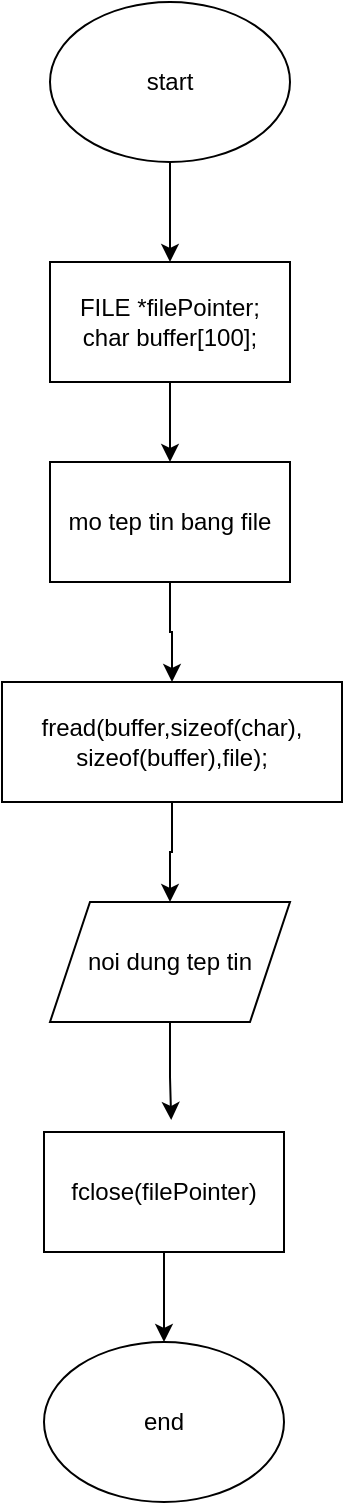 <mxfile version="22.1.5" type="device">
  <diagram id="C5RBs43oDa-KdzZeNtuy" name="Page-1">
    <mxGraphModel dx="794" dy="480" grid="1" gridSize="10" guides="1" tooltips="1" connect="1" arrows="1" fold="1" page="1" pageScale="1" pageWidth="827" pageHeight="1169" math="0" shadow="0">
      <root>
        <mxCell id="WIyWlLk6GJQsqaUBKTNV-0" />
        <mxCell id="WIyWlLk6GJQsqaUBKTNV-1" parent="WIyWlLk6GJQsqaUBKTNV-0" />
        <mxCell id="Bqyoa0EmCeSfNpg1whay-2" style="edgeStyle=orthogonalEdgeStyle;rounded=0;orthogonalLoop=1;jettySize=auto;html=1;exitX=0.5;exitY=1;exitDx=0;exitDy=0;entryX=0.5;entryY=0;entryDx=0;entryDy=0;" parent="WIyWlLk6GJQsqaUBKTNV-1" source="Bqyoa0EmCeSfNpg1whay-0" target="Bqyoa0EmCeSfNpg1whay-1" edge="1">
          <mxGeometry relative="1" as="geometry" />
        </mxCell>
        <mxCell id="Bqyoa0EmCeSfNpg1whay-0" value="start" style="ellipse;whiteSpace=wrap;html=1;" parent="WIyWlLk6GJQsqaUBKTNV-1" vertex="1">
          <mxGeometry x="354" y="20" width="120" height="80" as="geometry" />
        </mxCell>
        <mxCell id="Bqyoa0EmCeSfNpg1whay-4" style="edgeStyle=orthogonalEdgeStyle;rounded=0;orthogonalLoop=1;jettySize=auto;html=1;exitX=0.5;exitY=1;exitDx=0;exitDy=0;" parent="WIyWlLk6GJQsqaUBKTNV-1" source="Bqyoa0EmCeSfNpg1whay-1" target="Bqyoa0EmCeSfNpg1whay-3" edge="1">
          <mxGeometry relative="1" as="geometry" />
        </mxCell>
        <mxCell id="Bqyoa0EmCeSfNpg1whay-1" value="&lt;div&gt;FILE *filePointer;&lt;/div&gt;&lt;div&gt;char buffer[100];&lt;span style=&quot;&quot;&gt;&lt;/span&gt;&lt;/div&gt;" style="rounded=0;whiteSpace=wrap;html=1;" parent="WIyWlLk6GJQsqaUBKTNV-1" vertex="1">
          <mxGeometry x="354" y="150" width="120" height="60" as="geometry" />
        </mxCell>
        <mxCell id="Bqyoa0EmCeSfNpg1whay-6" style="edgeStyle=orthogonalEdgeStyle;rounded=0;orthogonalLoop=1;jettySize=auto;html=1;exitX=0.5;exitY=1;exitDx=0;exitDy=0;entryX=0.5;entryY=0;entryDx=0;entryDy=0;" parent="WIyWlLk6GJQsqaUBKTNV-1" source="Bqyoa0EmCeSfNpg1whay-3" target="Bqyoa0EmCeSfNpg1whay-5" edge="1">
          <mxGeometry relative="1" as="geometry" />
        </mxCell>
        <mxCell id="Bqyoa0EmCeSfNpg1whay-3" value="mo tep tin bang file" style="rounded=0;whiteSpace=wrap;html=1;" parent="WIyWlLk6GJQsqaUBKTNV-1" vertex="1">
          <mxGeometry x="354" y="250" width="120" height="60" as="geometry" />
        </mxCell>
        <mxCell id="Bqyoa0EmCeSfNpg1whay-8" style="edgeStyle=orthogonalEdgeStyle;rounded=0;orthogonalLoop=1;jettySize=auto;html=1;exitX=0.5;exitY=1;exitDx=0;exitDy=0;entryX=0.5;entryY=0;entryDx=0;entryDy=0;" parent="WIyWlLk6GJQsqaUBKTNV-1" source="Bqyoa0EmCeSfNpg1whay-5" target="Bqyoa0EmCeSfNpg1whay-7" edge="1">
          <mxGeometry relative="1" as="geometry" />
        </mxCell>
        <mxCell id="Bqyoa0EmCeSfNpg1whay-5" value="fread(buffer,sizeof(char), sizeof(buffer),file);" style="rounded=0;whiteSpace=wrap;html=1;" parent="WIyWlLk6GJQsqaUBKTNV-1" vertex="1">
          <mxGeometry x="330" y="360" width="170" height="60" as="geometry" />
        </mxCell>
        <mxCell id="Bqyoa0EmCeSfNpg1whay-7" value="noi dung tep tin" style="shape=parallelogram;perimeter=parallelogramPerimeter;whiteSpace=wrap;html=1;fixedSize=1;" parent="WIyWlLk6GJQsqaUBKTNV-1" vertex="1">
          <mxGeometry x="354" y="470" width="120" height="60" as="geometry" />
        </mxCell>
        <mxCell id="Bqyoa0EmCeSfNpg1whay-12" style="edgeStyle=orthogonalEdgeStyle;rounded=0;orthogonalLoop=1;jettySize=auto;html=1;exitX=0.5;exitY=1;exitDx=0;exitDy=0;entryX=0.5;entryY=0;entryDx=0;entryDy=0;" parent="WIyWlLk6GJQsqaUBKTNV-1" source="Bqyoa0EmCeSfNpg1whay-9" target="Bqyoa0EmCeSfNpg1whay-11" edge="1">
          <mxGeometry relative="1" as="geometry" />
        </mxCell>
        <mxCell id="Bqyoa0EmCeSfNpg1whay-9" value="fclose(filePointer)" style="rounded=0;whiteSpace=wrap;html=1;" parent="WIyWlLk6GJQsqaUBKTNV-1" vertex="1">
          <mxGeometry x="351" y="585" width="120" height="60" as="geometry" />
        </mxCell>
        <mxCell id="Bqyoa0EmCeSfNpg1whay-10" style="edgeStyle=orthogonalEdgeStyle;rounded=0;orthogonalLoop=1;jettySize=auto;html=1;exitX=0.5;exitY=1;exitDx=0;exitDy=0;entryX=0.53;entryY=-0.1;entryDx=0;entryDy=0;entryPerimeter=0;" parent="WIyWlLk6GJQsqaUBKTNV-1" source="Bqyoa0EmCeSfNpg1whay-7" target="Bqyoa0EmCeSfNpg1whay-9" edge="1">
          <mxGeometry relative="1" as="geometry" />
        </mxCell>
        <mxCell id="Bqyoa0EmCeSfNpg1whay-11" value="end" style="ellipse;whiteSpace=wrap;html=1;" parent="WIyWlLk6GJQsqaUBKTNV-1" vertex="1">
          <mxGeometry x="351" y="690" width="120" height="80" as="geometry" />
        </mxCell>
      </root>
    </mxGraphModel>
  </diagram>
</mxfile>

